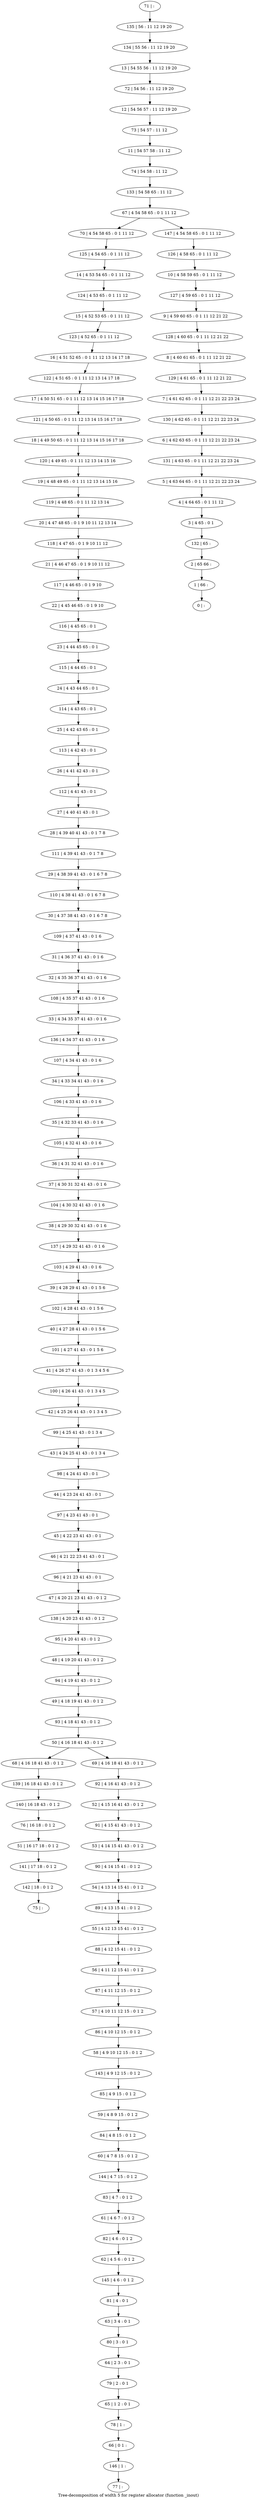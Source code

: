 digraph G {
graph [label="Tree-decomposition of width 5 for register allocator (function _inout)"]
0[label="0 | : "];
1[label="1 | 66 : "];
2[label="2 | 65 66 : "];
3[label="3 | 4 65 : 0 1 "];
4[label="4 | 4 64 65 : 0 1 11 12 "];
5[label="5 | 4 63 64 65 : 0 1 11 12 21 22 23 24 "];
6[label="6 | 4 62 63 65 : 0 1 11 12 21 22 23 24 "];
7[label="7 | 4 61 62 65 : 0 1 11 12 21 22 23 24 "];
8[label="8 | 4 60 61 65 : 0 1 11 12 21 22 "];
9[label="9 | 4 59 60 65 : 0 1 11 12 21 22 "];
10[label="10 | 4 58 59 65 : 0 1 11 12 "];
11[label="11 | 54 57 58 : 11 12 "];
12[label="12 | 54 56 57 : 11 12 19 20 "];
13[label="13 | 54 55 56 : 11 12 19 20 "];
14[label="14 | 4 53 54 65 : 0 1 11 12 "];
15[label="15 | 4 52 53 65 : 0 1 11 12 "];
16[label="16 | 4 51 52 65 : 0 1 11 12 13 14 17 18 "];
17[label="17 | 4 50 51 65 : 0 1 11 12 13 14 15 16 17 18 "];
18[label="18 | 4 49 50 65 : 0 1 11 12 13 14 15 16 17 18 "];
19[label="19 | 4 48 49 65 : 0 1 11 12 13 14 15 16 "];
20[label="20 | 4 47 48 65 : 0 1 9 10 11 12 13 14 "];
21[label="21 | 4 46 47 65 : 0 1 9 10 11 12 "];
22[label="22 | 4 45 46 65 : 0 1 9 10 "];
23[label="23 | 4 44 45 65 : 0 1 "];
24[label="24 | 4 43 44 65 : 0 1 "];
25[label="25 | 4 42 43 65 : 0 1 "];
26[label="26 | 4 41 42 43 : 0 1 "];
27[label="27 | 4 40 41 43 : 0 1 "];
28[label="28 | 4 39 40 41 43 : 0 1 7 8 "];
29[label="29 | 4 38 39 41 43 : 0 1 6 7 8 "];
30[label="30 | 4 37 38 41 43 : 0 1 6 7 8 "];
31[label="31 | 4 36 37 41 43 : 0 1 6 "];
32[label="32 | 4 35 36 37 41 43 : 0 1 6 "];
33[label="33 | 4 34 35 37 41 43 : 0 1 6 "];
34[label="34 | 4 33 34 41 43 : 0 1 6 "];
35[label="35 | 4 32 33 41 43 : 0 1 6 "];
36[label="36 | 4 31 32 41 43 : 0 1 6 "];
37[label="37 | 4 30 31 32 41 43 : 0 1 6 "];
38[label="38 | 4 29 30 32 41 43 : 0 1 6 "];
39[label="39 | 4 28 29 41 43 : 0 1 5 6 "];
40[label="40 | 4 27 28 41 43 : 0 1 5 6 "];
41[label="41 | 4 26 27 41 43 : 0 1 3 4 5 6 "];
42[label="42 | 4 25 26 41 43 : 0 1 3 4 5 "];
43[label="43 | 4 24 25 41 43 : 0 1 3 4 "];
44[label="44 | 4 23 24 41 43 : 0 1 "];
45[label="45 | 4 22 23 41 43 : 0 1 "];
46[label="46 | 4 21 22 23 41 43 : 0 1 "];
47[label="47 | 4 20 21 23 41 43 : 0 1 2 "];
48[label="48 | 4 19 20 41 43 : 0 1 2 "];
49[label="49 | 4 18 19 41 43 : 0 1 2 "];
50[label="50 | 4 16 18 41 43 : 0 1 2 "];
51[label="51 | 16 17 18 : 0 1 2 "];
52[label="52 | 4 15 16 41 43 : 0 1 2 "];
53[label="53 | 4 14 15 41 43 : 0 1 2 "];
54[label="54 | 4 13 14 15 41 : 0 1 2 "];
55[label="55 | 4 12 13 15 41 : 0 1 2 "];
56[label="56 | 4 11 12 15 41 : 0 1 2 "];
57[label="57 | 4 10 11 12 15 : 0 1 2 "];
58[label="58 | 4 9 10 12 15 : 0 1 2 "];
59[label="59 | 4 8 9 15 : 0 1 2 "];
60[label="60 | 4 7 8 15 : 0 1 2 "];
61[label="61 | 4 6 7 : 0 1 2 "];
62[label="62 | 4 5 6 : 0 1 2 "];
63[label="63 | 3 4 : 0 1 "];
64[label="64 | 2 3 : 0 1 "];
65[label="65 | 1 2 : 0 1 "];
66[label="66 | 0 1 : "];
67[label="67 | 4 54 58 65 : 0 1 11 12 "];
68[label="68 | 4 16 18 41 43 : 0 1 2 "];
69[label="69 | 4 16 18 41 43 : 0 1 2 "];
70[label="70 | 4 54 58 65 : 0 1 11 12 "];
71[label="71 | : "];
72[label="72 | 54 56 : 11 12 19 20 "];
73[label="73 | 54 57 : 11 12 "];
74[label="74 | 54 58 : 11 12 "];
75[label="75 | : "];
76[label="76 | 16 18 : 0 1 2 "];
77[label="77 | : "];
78[label="78 | 1 : "];
79[label="79 | 2 : 0 1 "];
80[label="80 | 3 : 0 1 "];
81[label="81 | 4 : 0 1 "];
82[label="82 | 4 6 : 0 1 2 "];
83[label="83 | 4 7 : 0 1 2 "];
84[label="84 | 4 8 15 : 0 1 2 "];
85[label="85 | 4 9 15 : 0 1 2 "];
86[label="86 | 4 10 12 15 : 0 1 2 "];
87[label="87 | 4 11 12 15 : 0 1 2 "];
88[label="88 | 4 12 15 41 : 0 1 2 "];
89[label="89 | 4 13 15 41 : 0 1 2 "];
90[label="90 | 4 14 15 41 : 0 1 2 "];
91[label="91 | 4 15 41 43 : 0 1 2 "];
92[label="92 | 4 16 41 43 : 0 1 2 "];
93[label="93 | 4 18 41 43 : 0 1 2 "];
94[label="94 | 4 19 41 43 : 0 1 2 "];
95[label="95 | 4 20 41 43 : 0 1 2 "];
96[label="96 | 4 21 23 41 43 : 0 1 "];
97[label="97 | 4 23 41 43 : 0 1 "];
98[label="98 | 4 24 41 43 : 0 1 "];
99[label="99 | 4 25 41 43 : 0 1 3 4 "];
100[label="100 | 4 26 41 43 : 0 1 3 4 5 "];
101[label="101 | 4 27 41 43 : 0 1 5 6 "];
102[label="102 | 4 28 41 43 : 0 1 5 6 "];
103[label="103 | 4 29 41 43 : 0 1 6 "];
104[label="104 | 4 30 32 41 43 : 0 1 6 "];
105[label="105 | 4 32 41 43 : 0 1 6 "];
106[label="106 | 4 33 41 43 : 0 1 6 "];
107[label="107 | 4 34 41 43 : 0 1 6 "];
108[label="108 | 4 35 37 41 43 : 0 1 6 "];
109[label="109 | 4 37 41 43 : 0 1 6 "];
110[label="110 | 4 38 41 43 : 0 1 6 7 8 "];
111[label="111 | 4 39 41 43 : 0 1 7 8 "];
112[label="112 | 4 41 43 : 0 1 "];
113[label="113 | 4 42 43 : 0 1 "];
114[label="114 | 4 43 65 : 0 1 "];
115[label="115 | 4 44 65 : 0 1 "];
116[label="116 | 4 45 65 : 0 1 "];
117[label="117 | 4 46 65 : 0 1 9 10 "];
118[label="118 | 4 47 65 : 0 1 9 10 11 12 "];
119[label="119 | 4 48 65 : 0 1 11 12 13 14 "];
120[label="120 | 4 49 65 : 0 1 11 12 13 14 15 16 "];
121[label="121 | 4 50 65 : 0 1 11 12 13 14 15 16 17 18 "];
122[label="122 | 4 51 65 : 0 1 11 12 13 14 17 18 "];
123[label="123 | 4 52 65 : 0 1 11 12 "];
124[label="124 | 4 53 65 : 0 1 11 12 "];
125[label="125 | 4 54 65 : 0 1 11 12 "];
126[label="126 | 4 58 65 : 0 1 11 12 "];
127[label="127 | 4 59 65 : 0 1 11 12 "];
128[label="128 | 4 60 65 : 0 1 11 12 21 22 "];
129[label="129 | 4 61 65 : 0 1 11 12 21 22 "];
130[label="130 | 4 62 65 : 0 1 11 12 21 22 23 24 "];
131[label="131 | 4 63 65 : 0 1 11 12 21 22 23 24 "];
132[label="132 | 65 : "];
133[label="133 | 54 58 65 : 11 12 "];
134[label="134 | 55 56 : 11 12 19 20 "];
135[label="135 | 56 : 11 12 19 20 "];
136[label="136 | 4 34 37 41 43 : 0 1 6 "];
137[label="137 | 4 29 32 41 43 : 0 1 6 "];
138[label="138 | 4 20 23 41 43 : 0 1 2 "];
139[label="139 | 16 18 41 43 : 0 1 2 "];
140[label="140 | 16 18 43 : 0 1 2 "];
141[label="141 | 17 18 : 0 1 2 "];
142[label="142 | 18 : 0 1 2 "];
143[label="143 | 4 9 12 15 : 0 1 2 "];
144[label="144 | 4 7 15 : 0 1 2 "];
145[label="145 | 4 6 : 0 1 2 "];
146[label="146 | 1 : "];
147[label="147 | 4 54 58 65 : 0 1 11 12 "];
27->28 ;
31->32 ;
36->37 ;
45->46 ;
50->68 ;
50->69 ;
76->51 ;
78->66 ;
65->78 ;
79->65 ;
64->79 ;
80->64 ;
63->80 ;
81->63 ;
82->62 ;
61->82 ;
83->61 ;
84->60 ;
59->84 ;
85->59 ;
86->58 ;
57->86 ;
87->57 ;
56->87 ;
88->56 ;
55->88 ;
89->55 ;
54->89 ;
90->54 ;
53->90 ;
91->53 ;
52->91 ;
92->52 ;
69->92 ;
93->50 ;
49->93 ;
94->49 ;
48->94 ;
95->48 ;
96->47 ;
46->96 ;
97->45 ;
44->97 ;
98->44 ;
43->98 ;
99->43 ;
42->99 ;
100->42 ;
41->100 ;
101->41 ;
40->101 ;
102->40 ;
39->102 ;
103->39 ;
104->38 ;
37->104 ;
105->36 ;
35->105 ;
106->35 ;
34->106 ;
107->34 ;
108->33 ;
32->108 ;
109->31 ;
30->109 ;
110->30 ;
29->110 ;
111->29 ;
28->111 ;
112->27 ;
26->112 ;
113->26 ;
25->113 ;
114->25 ;
24->114 ;
115->24 ;
23->115 ;
116->23 ;
22->116 ;
117->22 ;
21->117 ;
118->21 ;
20->118 ;
119->20 ;
19->119 ;
120->19 ;
18->120 ;
121->18 ;
17->121 ;
122->17 ;
16->122 ;
123->16 ;
15->123 ;
124->15 ;
14->124 ;
125->14 ;
70->125 ;
136->107 ;
33->136 ;
137->103 ;
38->137 ;
138->95 ;
47->138 ;
68->139 ;
140->76 ;
139->140 ;
51->141 ;
142->75 ;
141->142 ;
143->85 ;
58->143 ;
144->83 ;
60->144 ;
145->81 ;
62->145 ;
146->77 ;
66->146 ;
71->135 ;
135->134 ;
134->13 ;
13->72 ;
72->12 ;
12->73 ;
73->11 ;
11->74 ;
74->133 ;
133->67 ;
126->10 ;
10->127 ;
127->9 ;
9->128 ;
128->8 ;
8->129 ;
129->7 ;
7->130 ;
130->6 ;
6->131 ;
131->5 ;
5->4 ;
4->3 ;
3->132 ;
132->2 ;
2->1 ;
1->0 ;
147->126 ;
67->70 ;
67->147 ;
}
